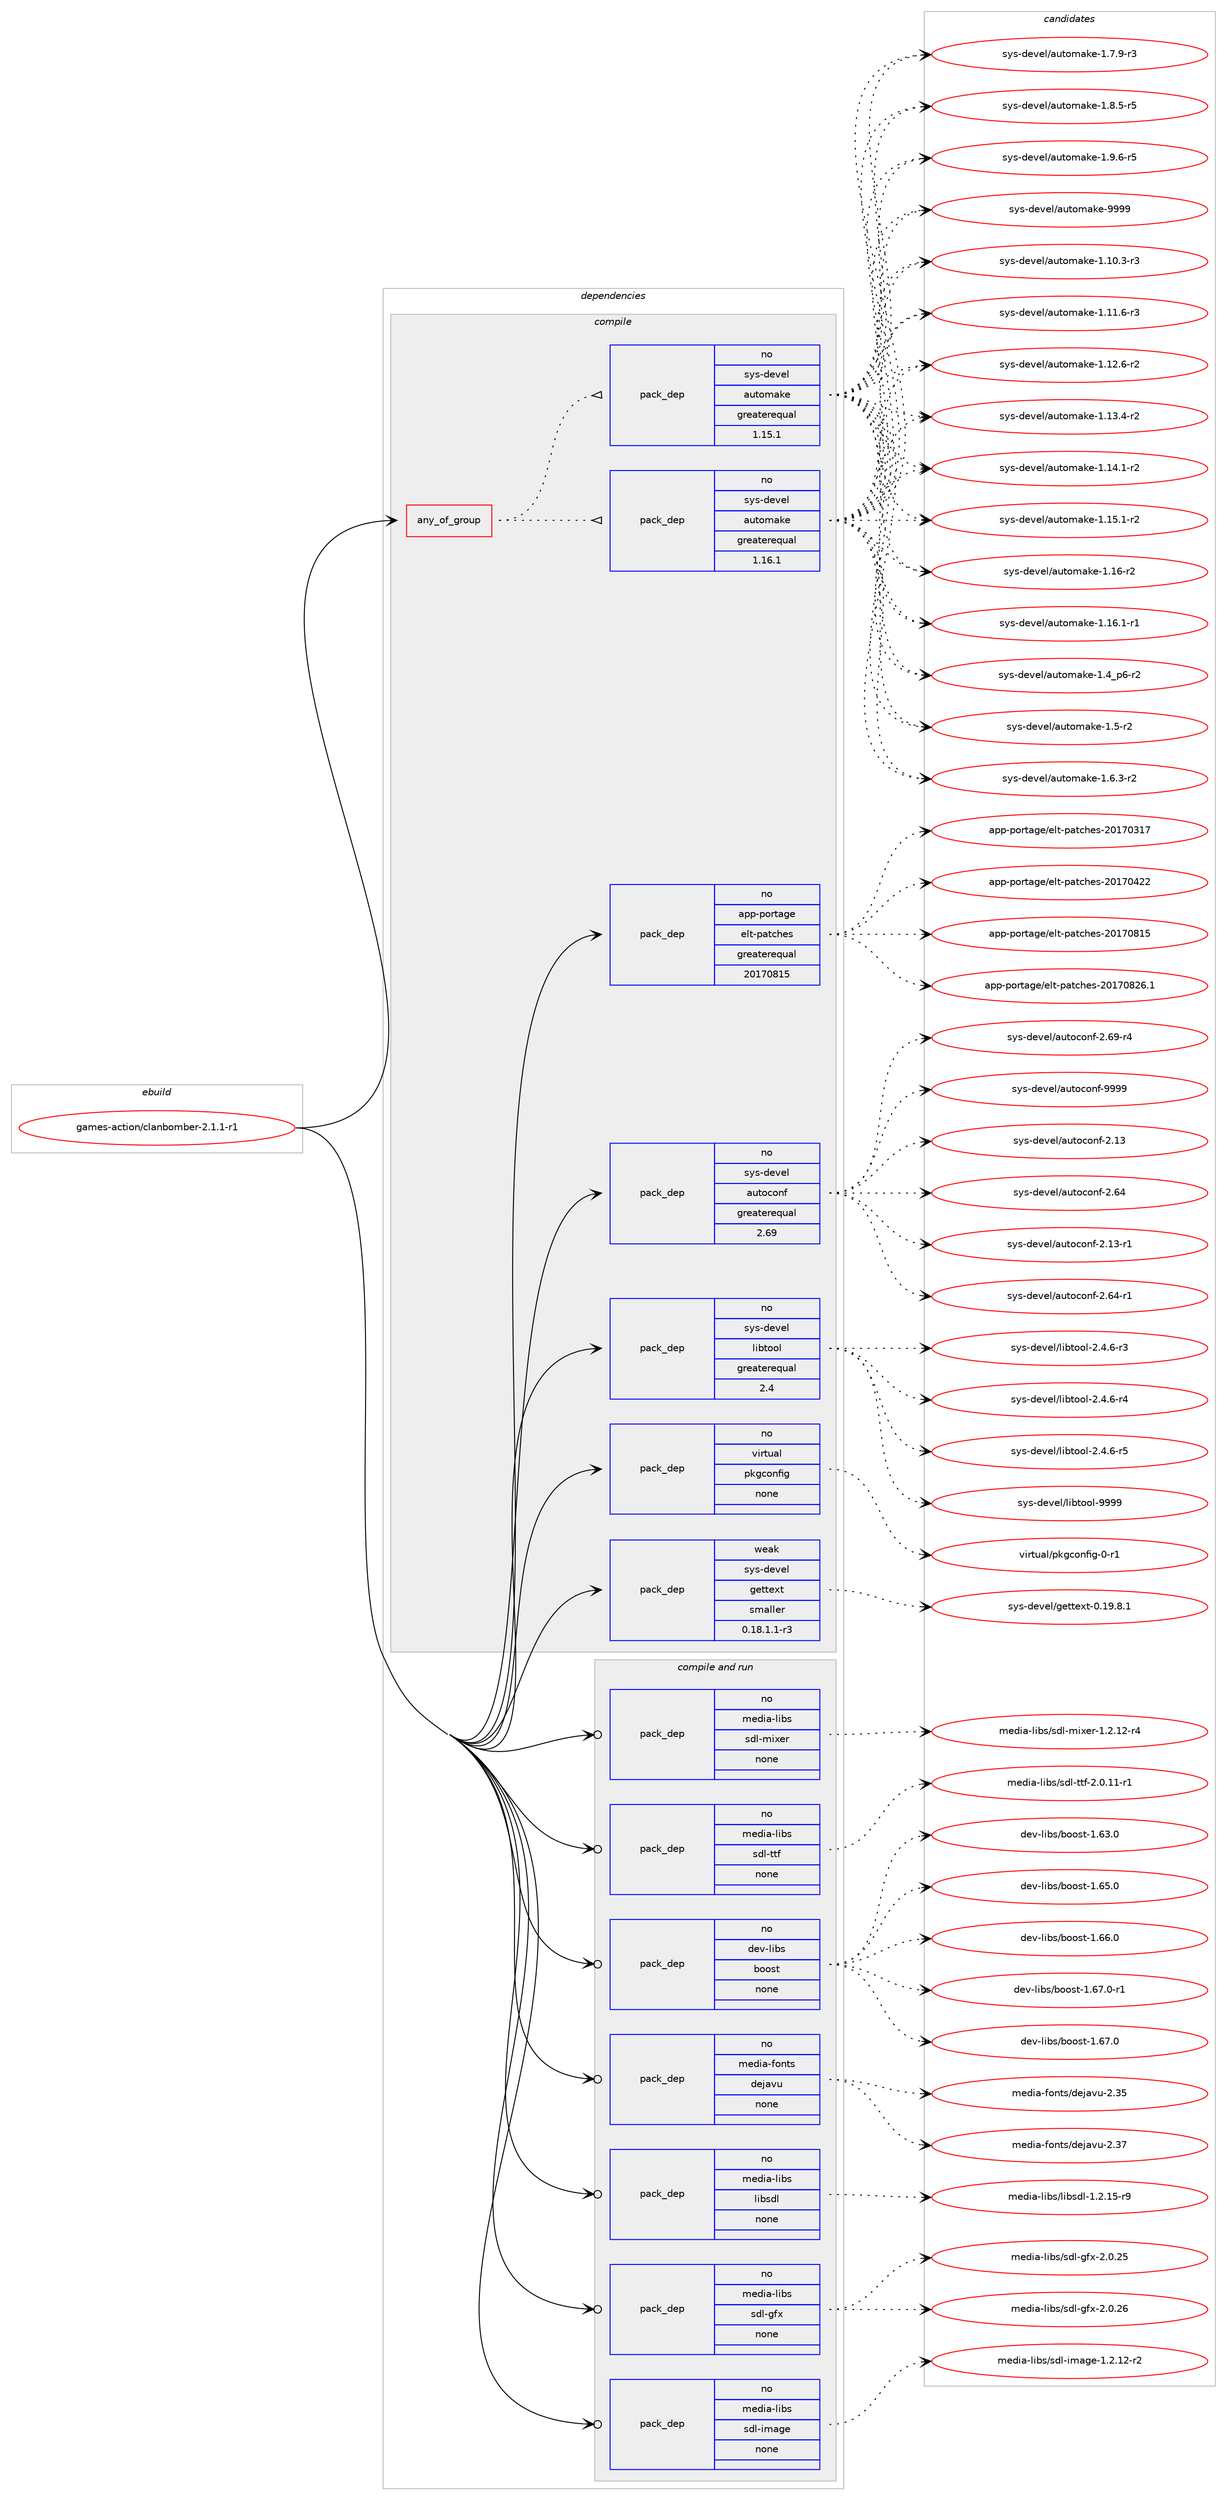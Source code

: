 digraph prolog {

# *************
# Graph options
# *************

newrank=true;
concentrate=true;
compound=true;
graph [rankdir=LR,fontname=Helvetica,fontsize=10,ranksep=1.5];#, ranksep=2.5, nodesep=0.2];
edge  [arrowhead=vee];
node  [fontname=Helvetica,fontsize=10];

# **********
# The ebuild
# **********

subgraph cluster_leftcol {
color=gray;
rank=same;
label=<<i>ebuild</i>>;
id [label="games-action/clanbomber-2.1.1-r1", color=red, width=4, href="../games-action/clanbomber-2.1.1-r1.svg"];
}

# ****************
# The dependencies
# ****************

subgraph cluster_midcol {
color=gray;
label=<<i>dependencies</i>>;
subgraph cluster_compile {
fillcolor="#eeeeee";
style=filled;
label=<<i>compile</i>>;
subgraph any75 {
dependency1786 [label=<<TABLE BORDER="0" CELLBORDER="1" CELLSPACING="0" CELLPADDING="4"><TR><TD CELLPADDING="10">any_of_group</TD></TR></TABLE>>, shape=none, color=red];subgraph pack1506 {
dependency1787 [label=<<TABLE BORDER="0" CELLBORDER="1" CELLSPACING="0" CELLPADDING="4" WIDTH="220"><TR><TD ROWSPAN="6" CELLPADDING="30">pack_dep</TD></TR><TR><TD WIDTH="110">no</TD></TR><TR><TD>sys-devel</TD></TR><TR><TD>automake</TD></TR><TR><TD>greaterequal</TD></TR><TR><TD>1.16.1</TD></TR></TABLE>>, shape=none, color=blue];
}
dependency1786:e -> dependency1787:w [weight=20,style="dotted",arrowhead="oinv"];
subgraph pack1507 {
dependency1788 [label=<<TABLE BORDER="0" CELLBORDER="1" CELLSPACING="0" CELLPADDING="4" WIDTH="220"><TR><TD ROWSPAN="6" CELLPADDING="30">pack_dep</TD></TR><TR><TD WIDTH="110">no</TD></TR><TR><TD>sys-devel</TD></TR><TR><TD>automake</TD></TR><TR><TD>greaterequal</TD></TR><TR><TD>1.15.1</TD></TR></TABLE>>, shape=none, color=blue];
}
dependency1786:e -> dependency1788:w [weight=20,style="dotted",arrowhead="oinv"];
}
id:e -> dependency1786:w [weight=20,style="solid",arrowhead="vee"];
subgraph pack1508 {
dependency1789 [label=<<TABLE BORDER="0" CELLBORDER="1" CELLSPACING="0" CELLPADDING="4" WIDTH="220"><TR><TD ROWSPAN="6" CELLPADDING="30">pack_dep</TD></TR><TR><TD WIDTH="110">no</TD></TR><TR><TD>app-portage</TD></TR><TR><TD>elt-patches</TD></TR><TR><TD>greaterequal</TD></TR><TR><TD>20170815</TD></TR></TABLE>>, shape=none, color=blue];
}
id:e -> dependency1789:w [weight=20,style="solid",arrowhead="vee"];
subgraph pack1509 {
dependency1790 [label=<<TABLE BORDER="0" CELLBORDER="1" CELLSPACING="0" CELLPADDING="4" WIDTH="220"><TR><TD ROWSPAN="6" CELLPADDING="30">pack_dep</TD></TR><TR><TD WIDTH="110">no</TD></TR><TR><TD>sys-devel</TD></TR><TR><TD>autoconf</TD></TR><TR><TD>greaterequal</TD></TR><TR><TD>2.69</TD></TR></TABLE>>, shape=none, color=blue];
}
id:e -> dependency1790:w [weight=20,style="solid",arrowhead="vee"];
subgraph pack1510 {
dependency1791 [label=<<TABLE BORDER="0" CELLBORDER="1" CELLSPACING="0" CELLPADDING="4" WIDTH="220"><TR><TD ROWSPAN="6" CELLPADDING="30">pack_dep</TD></TR><TR><TD WIDTH="110">no</TD></TR><TR><TD>sys-devel</TD></TR><TR><TD>libtool</TD></TR><TR><TD>greaterequal</TD></TR><TR><TD>2.4</TD></TR></TABLE>>, shape=none, color=blue];
}
id:e -> dependency1791:w [weight=20,style="solid",arrowhead="vee"];
subgraph pack1511 {
dependency1792 [label=<<TABLE BORDER="0" CELLBORDER="1" CELLSPACING="0" CELLPADDING="4" WIDTH="220"><TR><TD ROWSPAN="6" CELLPADDING="30">pack_dep</TD></TR><TR><TD WIDTH="110">no</TD></TR><TR><TD>virtual</TD></TR><TR><TD>pkgconfig</TD></TR><TR><TD>none</TD></TR><TR><TD></TD></TR></TABLE>>, shape=none, color=blue];
}
id:e -> dependency1792:w [weight=20,style="solid",arrowhead="vee"];
subgraph pack1512 {
dependency1793 [label=<<TABLE BORDER="0" CELLBORDER="1" CELLSPACING="0" CELLPADDING="4" WIDTH="220"><TR><TD ROWSPAN="6" CELLPADDING="30">pack_dep</TD></TR><TR><TD WIDTH="110">weak</TD></TR><TR><TD>sys-devel</TD></TR><TR><TD>gettext</TD></TR><TR><TD>smaller</TD></TR><TR><TD>0.18.1.1-r3</TD></TR></TABLE>>, shape=none, color=blue];
}
id:e -> dependency1793:w [weight=20,style="solid",arrowhead="vee"];
}
subgraph cluster_compileandrun {
fillcolor="#eeeeee";
style=filled;
label=<<i>compile and run</i>>;
subgraph pack1513 {
dependency1794 [label=<<TABLE BORDER="0" CELLBORDER="1" CELLSPACING="0" CELLPADDING="4" WIDTH="220"><TR><TD ROWSPAN="6" CELLPADDING="30">pack_dep</TD></TR><TR><TD WIDTH="110">no</TD></TR><TR><TD>dev-libs</TD></TR><TR><TD>boost</TD></TR><TR><TD>none</TD></TR><TR><TD></TD></TR></TABLE>>, shape=none, color=blue];
}
id:e -> dependency1794:w [weight=20,style="solid",arrowhead="odotvee"];
subgraph pack1514 {
dependency1795 [label=<<TABLE BORDER="0" CELLBORDER="1" CELLSPACING="0" CELLPADDING="4" WIDTH="220"><TR><TD ROWSPAN="6" CELLPADDING="30">pack_dep</TD></TR><TR><TD WIDTH="110">no</TD></TR><TR><TD>media-fonts</TD></TR><TR><TD>dejavu</TD></TR><TR><TD>none</TD></TR><TR><TD></TD></TR></TABLE>>, shape=none, color=blue];
}
id:e -> dependency1795:w [weight=20,style="solid",arrowhead="odotvee"];
subgraph pack1515 {
dependency1796 [label=<<TABLE BORDER="0" CELLBORDER="1" CELLSPACING="0" CELLPADDING="4" WIDTH="220"><TR><TD ROWSPAN="6" CELLPADDING="30">pack_dep</TD></TR><TR><TD WIDTH="110">no</TD></TR><TR><TD>media-libs</TD></TR><TR><TD>libsdl</TD></TR><TR><TD>none</TD></TR><TR><TD></TD></TR></TABLE>>, shape=none, color=blue];
}
id:e -> dependency1796:w [weight=20,style="solid",arrowhead="odotvee"];
subgraph pack1516 {
dependency1797 [label=<<TABLE BORDER="0" CELLBORDER="1" CELLSPACING="0" CELLPADDING="4" WIDTH="220"><TR><TD ROWSPAN="6" CELLPADDING="30">pack_dep</TD></TR><TR><TD WIDTH="110">no</TD></TR><TR><TD>media-libs</TD></TR><TR><TD>sdl-gfx</TD></TR><TR><TD>none</TD></TR><TR><TD></TD></TR></TABLE>>, shape=none, color=blue];
}
id:e -> dependency1797:w [weight=20,style="solid",arrowhead="odotvee"];
subgraph pack1517 {
dependency1798 [label=<<TABLE BORDER="0" CELLBORDER="1" CELLSPACING="0" CELLPADDING="4" WIDTH="220"><TR><TD ROWSPAN="6" CELLPADDING="30">pack_dep</TD></TR><TR><TD WIDTH="110">no</TD></TR><TR><TD>media-libs</TD></TR><TR><TD>sdl-image</TD></TR><TR><TD>none</TD></TR><TR><TD></TD></TR></TABLE>>, shape=none, color=blue];
}
id:e -> dependency1798:w [weight=20,style="solid",arrowhead="odotvee"];
subgraph pack1518 {
dependency1799 [label=<<TABLE BORDER="0" CELLBORDER="1" CELLSPACING="0" CELLPADDING="4" WIDTH="220"><TR><TD ROWSPAN="6" CELLPADDING="30">pack_dep</TD></TR><TR><TD WIDTH="110">no</TD></TR><TR><TD>media-libs</TD></TR><TR><TD>sdl-mixer</TD></TR><TR><TD>none</TD></TR><TR><TD></TD></TR></TABLE>>, shape=none, color=blue];
}
id:e -> dependency1799:w [weight=20,style="solid",arrowhead="odotvee"];
subgraph pack1519 {
dependency1800 [label=<<TABLE BORDER="0" CELLBORDER="1" CELLSPACING="0" CELLPADDING="4" WIDTH="220"><TR><TD ROWSPAN="6" CELLPADDING="30">pack_dep</TD></TR><TR><TD WIDTH="110">no</TD></TR><TR><TD>media-libs</TD></TR><TR><TD>sdl-ttf</TD></TR><TR><TD>none</TD></TR><TR><TD></TD></TR></TABLE>>, shape=none, color=blue];
}
id:e -> dependency1800:w [weight=20,style="solid",arrowhead="odotvee"];
}
subgraph cluster_run {
fillcolor="#eeeeee";
style=filled;
label=<<i>run</i>>;
}
}

# **************
# The candidates
# **************

subgraph cluster_choices {
rank=same;
color=gray;
label=<<i>candidates</i>>;

subgraph choice1506 {
color=black;
nodesep=1;
choice11512111545100101118101108479711711611110997107101454946494846514511451 [label="sys-devel/automake-1.10.3-r3", color=red, width=4,href="../sys-devel/automake-1.10.3-r3.svg"];
choice11512111545100101118101108479711711611110997107101454946494946544511451 [label="sys-devel/automake-1.11.6-r3", color=red, width=4,href="../sys-devel/automake-1.11.6-r3.svg"];
choice11512111545100101118101108479711711611110997107101454946495046544511450 [label="sys-devel/automake-1.12.6-r2", color=red, width=4,href="../sys-devel/automake-1.12.6-r2.svg"];
choice11512111545100101118101108479711711611110997107101454946495146524511450 [label="sys-devel/automake-1.13.4-r2", color=red, width=4,href="../sys-devel/automake-1.13.4-r2.svg"];
choice11512111545100101118101108479711711611110997107101454946495246494511450 [label="sys-devel/automake-1.14.1-r2", color=red, width=4,href="../sys-devel/automake-1.14.1-r2.svg"];
choice11512111545100101118101108479711711611110997107101454946495346494511450 [label="sys-devel/automake-1.15.1-r2", color=red, width=4,href="../sys-devel/automake-1.15.1-r2.svg"];
choice1151211154510010111810110847971171161111099710710145494649544511450 [label="sys-devel/automake-1.16-r2", color=red, width=4,href="../sys-devel/automake-1.16-r2.svg"];
choice11512111545100101118101108479711711611110997107101454946495446494511449 [label="sys-devel/automake-1.16.1-r1", color=red, width=4,href="../sys-devel/automake-1.16.1-r1.svg"];
choice115121115451001011181011084797117116111109971071014549465295112544511450 [label="sys-devel/automake-1.4_p6-r2", color=red, width=4,href="../sys-devel/automake-1.4_p6-r2.svg"];
choice11512111545100101118101108479711711611110997107101454946534511450 [label="sys-devel/automake-1.5-r2", color=red, width=4,href="../sys-devel/automake-1.5-r2.svg"];
choice115121115451001011181011084797117116111109971071014549465446514511450 [label="sys-devel/automake-1.6.3-r2", color=red, width=4,href="../sys-devel/automake-1.6.3-r2.svg"];
choice115121115451001011181011084797117116111109971071014549465546574511451 [label="sys-devel/automake-1.7.9-r3", color=red, width=4,href="../sys-devel/automake-1.7.9-r3.svg"];
choice115121115451001011181011084797117116111109971071014549465646534511453 [label="sys-devel/automake-1.8.5-r5", color=red, width=4,href="../sys-devel/automake-1.8.5-r5.svg"];
choice115121115451001011181011084797117116111109971071014549465746544511453 [label="sys-devel/automake-1.9.6-r5", color=red, width=4,href="../sys-devel/automake-1.9.6-r5.svg"];
choice115121115451001011181011084797117116111109971071014557575757 [label="sys-devel/automake-9999", color=red, width=4,href="../sys-devel/automake-9999.svg"];
dependency1787:e -> choice11512111545100101118101108479711711611110997107101454946494846514511451:w [style=dotted,weight="100"];
dependency1787:e -> choice11512111545100101118101108479711711611110997107101454946494946544511451:w [style=dotted,weight="100"];
dependency1787:e -> choice11512111545100101118101108479711711611110997107101454946495046544511450:w [style=dotted,weight="100"];
dependency1787:e -> choice11512111545100101118101108479711711611110997107101454946495146524511450:w [style=dotted,weight="100"];
dependency1787:e -> choice11512111545100101118101108479711711611110997107101454946495246494511450:w [style=dotted,weight="100"];
dependency1787:e -> choice11512111545100101118101108479711711611110997107101454946495346494511450:w [style=dotted,weight="100"];
dependency1787:e -> choice1151211154510010111810110847971171161111099710710145494649544511450:w [style=dotted,weight="100"];
dependency1787:e -> choice11512111545100101118101108479711711611110997107101454946495446494511449:w [style=dotted,weight="100"];
dependency1787:e -> choice115121115451001011181011084797117116111109971071014549465295112544511450:w [style=dotted,weight="100"];
dependency1787:e -> choice11512111545100101118101108479711711611110997107101454946534511450:w [style=dotted,weight="100"];
dependency1787:e -> choice115121115451001011181011084797117116111109971071014549465446514511450:w [style=dotted,weight="100"];
dependency1787:e -> choice115121115451001011181011084797117116111109971071014549465546574511451:w [style=dotted,weight="100"];
dependency1787:e -> choice115121115451001011181011084797117116111109971071014549465646534511453:w [style=dotted,weight="100"];
dependency1787:e -> choice115121115451001011181011084797117116111109971071014549465746544511453:w [style=dotted,weight="100"];
dependency1787:e -> choice115121115451001011181011084797117116111109971071014557575757:w [style=dotted,weight="100"];
}
subgraph choice1507 {
color=black;
nodesep=1;
choice11512111545100101118101108479711711611110997107101454946494846514511451 [label="sys-devel/automake-1.10.3-r3", color=red, width=4,href="../sys-devel/automake-1.10.3-r3.svg"];
choice11512111545100101118101108479711711611110997107101454946494946544511451 [label="sys-devel/automake-1.11.6-r3", color=red, width=4,href="../sys-devel/automake-1.11.6-r3.svg"];
choice11512111545100101118101108479711711611110997107101454946495046544511450 [label="sys-devel/automake-1.12.6-r2", color=red, width=4,href="../sys-devel/automake-1.12.6-r2.svg"];
choice11512111545100101118101108479711711611110997107101454946495146524511450 [label="sys-devel/automake-1.13.4-r2", color=red, width=4,href="../sys-devel/automake-1.13.4-r2.svg"];
choice11512111545100101118101108479711711611110997107101454946495246494511450 [label="sys-devel/automake-1.14.1-r2", color=red, width=4,href="../sys-devel/automake-1.14.1-r2.svg"];
choice11512111545100101118101108479711711611110997107101454946495346494511450 [label="sys-devel/automake-1.15.1-r2", color=red, width=4,href="../sys-devel/automake-1.15.1-r2.svg"];
choice1151211154510010111810110847971171161111099710710145494649544511450 [label="sys-devel/automake-1.16-r2", color=red, width=4,href="../sys-devel/automake-1.16-r2.svg"];
choice11512111545100101118101108479711711611110997107101454946495446494511449 [label="sys-devel/automake-1.16.1-r1", color=red, width=4,href="../sys-devel/automake-1.16.1-r1.svg"];
choice115121115451001011181011084797117116111109971071014549465295112544511450 [label="sys-devel/automake-1.4_p6-r2", color=red, width=4,href="../sys-devel/automake-1.4_p6-r2.svg"];
choice11512111545100101118101108479711711611110997107101454946534511450 [label="sys-devel/automake-1.5-r2", color=red, width=4,href="../sys-devel/automake-1.5-r2.svg"];
choice115121115451001011181011084797117116111109971071014549465446514511450 [label="sys-devel/automake-1.6.3-r2", color=red, width=4,href="../sys-devel/automake-1.6.3-r2.svg"];
choice115121115451001011181011084797117116111109971071014549465546574511451 [label="sys-devel/automake-1.7.9-r3", color=red, width=4,href="../sys-devel/automake-1.7.9-r3.svg"];
choice115121115451001011181011084797117116111109971071014549465646534511453 [label="sys-devel/automake-1.8.5-r5", color=red, width=4,href="../sys-devel/automake-1.8.5-r5.svg"];
choice115121115451001011181011084797117116111109971071014549465746544511453 [label="sys-devel/automake-1.9.6-r5", color=red, width=4,href="../sys-devel/automake-1.9.6-r5.svg"];
choice115121115451001011181011084797117116111109971071014557575757 [label="sys-devel/automake-9999", color=red, width=4,href="../sys-devel/automake-9999.svg"];
dependency1788:e -> choice11512111545100101118101108479711711611110997107101454946494846514511451:w [style=dotted,weight="100"];
dependency1788:e -> choice11512111545100101118101108479711711611110997107101454946494946544511451:w [style=dotted,weight="100"];
dependency1788:e -> choice11512111545100101118101108479711711611110997107101454946495046544511450:w [style=dotted,weight="100"];
dependency1788:e -> choice11512111545100101118101108479711711611110997107101454946495146524511450:w [style=dotted,weight="100"];
dependency1788:e -> choice11512111545100101118101108479711711611110997107101454946495246494511450:w [style=dotted,weight="100"];
dependency1788:e -> choice11512111545100101118101108479711711611110997107101454946495346494511450:w [style=dotted,weight="100"];
dependency1788:e -> choice1151211154510010111810110847971171161111099710710145494649544511450:w [style=dotted,weight="100"];
dependency1788:e -> choice11512111545100101118101108479711711611110997107101454946495446494511449:w [style=dotted,weight="100"];
dependency1788:e -> choice115121115451001011181011084797117116111109971071014549465295112544511450:w [style=dotted,weight="100"];
dependency1788:e -> choice11512111545100101118101108479711711611110997107101454946534511450:w [style=dotted,weight="100"];
dependency1788:e -> choice115121115451001011181011084797117116111109971071014549465446514511450:w [style=dotted,weight="100"];
dependency1788:e -> choice115121115451001011181011084797117116111109971071014549465546574511451:w [style=dotted,weight="100"];
dependency1788:e -> choice115121115451001011181011084797117116111109971071014549465646534511453:w [style=dotted,weight="100"];
dependency1788:e -> choice115121115451001011181011084797117116111109971071014549465746544511453:w [style=dotted,weight="100"];
dependency1788:e -> choice115121115451001011181011084797117116111109971071014557575757:w [style=dotted,weight="100"];
}
subgraph choice1508 {
color=black;
nodesep=1;
choice97112112451121111141169710310147101108116451129711699104101115455048495548514955 [label="app-portage/elt-patches-20170317", color=red, width=4,href="../app-portage/elt-patches-20170317.svg"];
choice97112112451121111141169710310147101108116451129711699104101115455048495548525050 [label="app-portage/elt-patches-20170422", color=red, width=4,href="../app-portage/elt-patches-20170422.svg"];
choice97112112451121111141169710310147101108116451129711699104101115455048495548564953 [label="app-portage/elt-patches-20170815", color=red, width=4,href="../app-portage/elt-patches-20170815.svg"];
choice971121124511211111411697103101471011081164511297116991041011154550484955485650544649 [label="app-portage/elt-patches-20170826.1", color=red, width=4,href="../app-portage/elt-patches-20170826.1.svg"];
dependency1789:e -> choice97112112451121111141169710310147101108116451129711699104101115455048495548514955:w [style=dotted,weight="100"];
dependency1789:e -> choice97112112451121111141169710310147101108116451129711699104101115455048495548525050:w [style=dotted,weight="100"];
dependency1789:e -> choice97112112451121111141169710310147101108116451129711699104101115455048495548564953:w [style=dotted,weight="100"];
dependency1789:e -> choice971121124511211111411697103101471011081164511297116991041011154550484955485650544649:w [style=dotted,weight="100"];
}
subgraph choice1509 {
color=black;
nodesep=1;
choice115121115451001011181011084797117116111991111101024550464951 [label="sys-devel/autoconf-2.13", color=red, width=4,href="../sys-devel/autoconf-2.13.svg"];
choice115121115451001011181011084797117116111991111101024550465452 [label="sys-devel/autoconf-2.64", color=red, width=4,href="../sys-devel/autoconf-2.64.svg"];
choice1151211154510010111810110847971171161119911111010245504649514511449 [label="sys-devel/autoconf-2.13-r1", color=red, width=4,href="../sys-devel/autoconf-2.13-r1.svg"];
choice1151211154510010111810110847971171161119911111010245504654524511449 [label="sys-devel/autoconf-2.64-r1", color=red, width=4,href="../sys-devel/autoconf-2.64-r1.svg"];
choice1151211154510010111810110847971171161119911111010245504654574511452 [label="sys-devel/autoconf-2.69-r4", color=red, width=4,href="../sys-devel/autoconf-2.69-r4.svg"];
choice115121115451001011181011084797117116111991111101024557575757 [label="sys-devel/autoconf-9999", color=red, width=4,href="../sys-devel/autoconf-9999.svg"];
dependency1790:e -> choice115121115451001011181011084797117116111991111101024550464951:w [style=dotted,weight="100"];
dependency1790:e -> choice115121115451001011181011084797117116111991111101024550465452:w [style=dotted,weight="100"];
dependency1790:e -> choice1151211154510010111810110847971171161119911111010245504649514511449:w [style=dotted,weight="100"];
dependency1790:e -> choice1151211154510010111810110847971171161119911111010245504654524511449:w [style=dotted,weight="100"];
dependency1790:e -> choice1151211154510010111810110847971171161119911111010245504654574511452:w [style=dotted,weight="100"];
dependency1790:e -> choice115121115451001011181011084797117116111991111101024557575757:w [style=dotted,weight="100"];
}
subgraph choice1510 {
color=black;
nodesep=1;
choice1151211154510010111810110847108105981161111111084550465246544511451 [label="sys-devel/libtool-2.4.6-r3", color=red, width=4,href="../sys-devel/libtool-2.4.6-r3.svg"];
choice1151211154510010111810110847108105981161111111084550465246544511452 [label="sys-devel/libtool-2.4.6-r4", color=red, width=4,href="../sys-devel/libtool-2.4.6-r4.svg"];
choice1151211154510010111810110847108105981161111111084550465246544511453 [label="sys-devel/libtool-2.4.6-r5", color=red, width=4,href="../sys-devel/libtool-2.4.6-r5.svg"];
choice1151211154510010111810110847108105981161111111084557575757 [label="sys-devel/libtool-9999", color=red, width=4,href="../sys-devel/libtool-9999.svg"];
dependency1791:e -> choice1151211154510010111810110847108105981161111111084550465246544511451:w [style=dotted,weight="100"];
dependency1791:e -> choice1151211154510010111810110847108105981161111111084550465246544511452:w [style=dotted,weight="100"];
dependency1791:e -> choice1151211154510010111810110847108105981161111111084550465246544511453:w [style=dotted,weight="100"];
dependency1791:e -> choice1151211154510010111810110847108105981161111111084557575757:w [style=dotted,weight="100"];
}
subgraph choice1511 {
color=black;
nodesep=1;
choice11810511411611797108471121071039911111010210510345484511449 [label="virtual/pkgconfig-0-r1", color=red, width=4,href="../virtual/pkgconfig-0-r1.svg"];
dependency1792:e -> choice11810511411611797108471121071039911111010210510345484511449:w [style=dotted,weight="100"];
}
subgraph choice1512 {
color=black;
nodesep=1;
choice1151211154510010111810110847103101116116101120116454846495746564649 [label="sys-devel/gettext-0.19.8.1", color=red, width=4,href="../sys-devel/gettext-0.19.8.1.svg"];
dependency1793:e -> choice1151211154510010111810110847103101116116101120116454846495746564649:w [style=dotted,weight="100"];
}
subgraph choice1513 {
color=black;
nodesep=1;
choice1001011184510810598115479811111111511645494654554648 [label="dev-libs/boost-1.67.0", color=red, width=4,href="../dev-libs/boost-1.67.0.svg"];
choice1001011184510810598115479811111111511645494654514648 [label="dev-libs/boost-1.63.0", color=red, width=4,href="../dev-libs/boost-1.63.0.svg"];
choice1001011184510810598115479811111111511645494654534648 [label="dev-libs/boost-1.65.0", color=red, width=4,href="../dev-libs/boost-1.65.0.svg"];
choice1001011184510810598115479811111111511645494654544648 [label="dev-libs/boost-1.66.0", color=red, width=4,href="../dev-libs/boost-1.66.0.svg"];
choice10010111845108105981154798111111115116454946545546484511449 [label="dev-libs/boost-1.67.0-r1", color=red, width=4,href="../dev-libs/boost-1.67.0-r1.svg"];
dependency1794:e -> choice1001011184510810598115479811111111511645494654554648:w [style=dotted,weight="100"];
dependency1794:e -> choice1001011184510810598115479811111111511645494654514648:w [style=dotted,weight="100"];
dependency1794:e -> choice1001011184510810598115479811111111511645494654534648:w [style=dotted,weight="100"];
dependency1794:e -> choice1001011184510810598115479811111111511645494654544648:w [style=dotted,weight="100"];
dependency1794:e -> choice10010111845108105981154798111111115116454946545546484511449:w [style=dotted,weight="100"];
}
subgraph choice1514 {
color=black;
nodesep=1;
choice109101100105974510211111011611547100101106971181174550465153 [label="media-fonts/dejavu-2.35", color=red, width=4,href="../media-fonts/dejavu-2.35.svg"];
choice109101100105974510211111011611547100101106971181174550465155 [label="media-fonts/dejavu-2.37", color=red, width=4,href="../media-fonts/dejavu-2.37.svg"];
dependency1795:e -> choice109101100105974510211111011611547100101106971181174550465153:w [style=dotted,weight="100"];
dependency1795:e -> choice109101100105974510211111011611547100101106971181174550465155:w [style=dotted,weight="100"];
}
subgraph choice1515 {
color=black;
nodesep=1;
choice1091011001059745108105981154710810598115100108454946504649534511457 [label="media-libs/libsdl-1.2.15-r9", color=red, width=4,href="../media-libs/libsdl-1.2.15-r9.svg"];
dependency1796:e -> choice1091011001059745108105981154710810598115100108454946504649534511457:w [style=dotted,weight="100"];
}
subgraph choice1516 {
color=black;
nodesep=1;
choice109101100105974510810598115471151001084510310212045504648465053 [label="media-libs/sdl-gfx-2.0.25", color=red, width=4,href="../media-libs/sdl-gfx-2.0.25.svg"];
choice109101100105974510810598115471151001084510310212045504648465054 [label="media-libs/sdl-gfx-2.0.26", color=red, width=4,href="../media-libs/sdl-gfx-2.0.26.svg"];
dependency1797:e -> choice109101100105974510810598115471151001084510310212045504648465053:w [style=dotted,weight="100"];
dependency1797:e -> choice109101100105974510810598115471151001084510310212045504648465054:w [style=dotted,weight="100"];
}
subgraph choice1517 {
color=black;
nodesep=1;
choice109101100105974510810598115471151001084510510997103101454946504649504511450 [label="media-libs/sdl-image-1.2.12-r2", color=red, width=4,href="../media-libs/sdl-image-1.2.12-r2.svg"];
dependency1798:e -> choice109101100105974510810598115471151001084510510997103101454946504649504511450:w [style=dotted,weight="100"];
}
subgraph choice1518 {
color=black;
nodesep=1;
choice1091011001059745108105981154711510010845109105120101114454946504649504511452 [label="media-libs/sdl-mixer-1.2.12-r4", color=red, width=4,href="../media-libs/sdl-mixer-1.2.12-r4.svg"];
dependency1799:e -> choice1091011001059745108105981154711510010845109105120101114454946504649504511452:w [style=dotted,weight="100"];
}
subgraph choice1519 {
color=black;
nodesep=1;
choice1091011001059745108105981154711510010845116116102455046484649494511449 [label="media-libs/sdl-ttf-2.0.11-r1", color=red, width=4,href="../media-libs/sdl-ttf-2.0.11-r1.svg"];
dependency1800:e -> choice1091011001059745108105981154711510010845116116102455046484649494511449:w [style=dotted,weight="100"];
}
}

}
